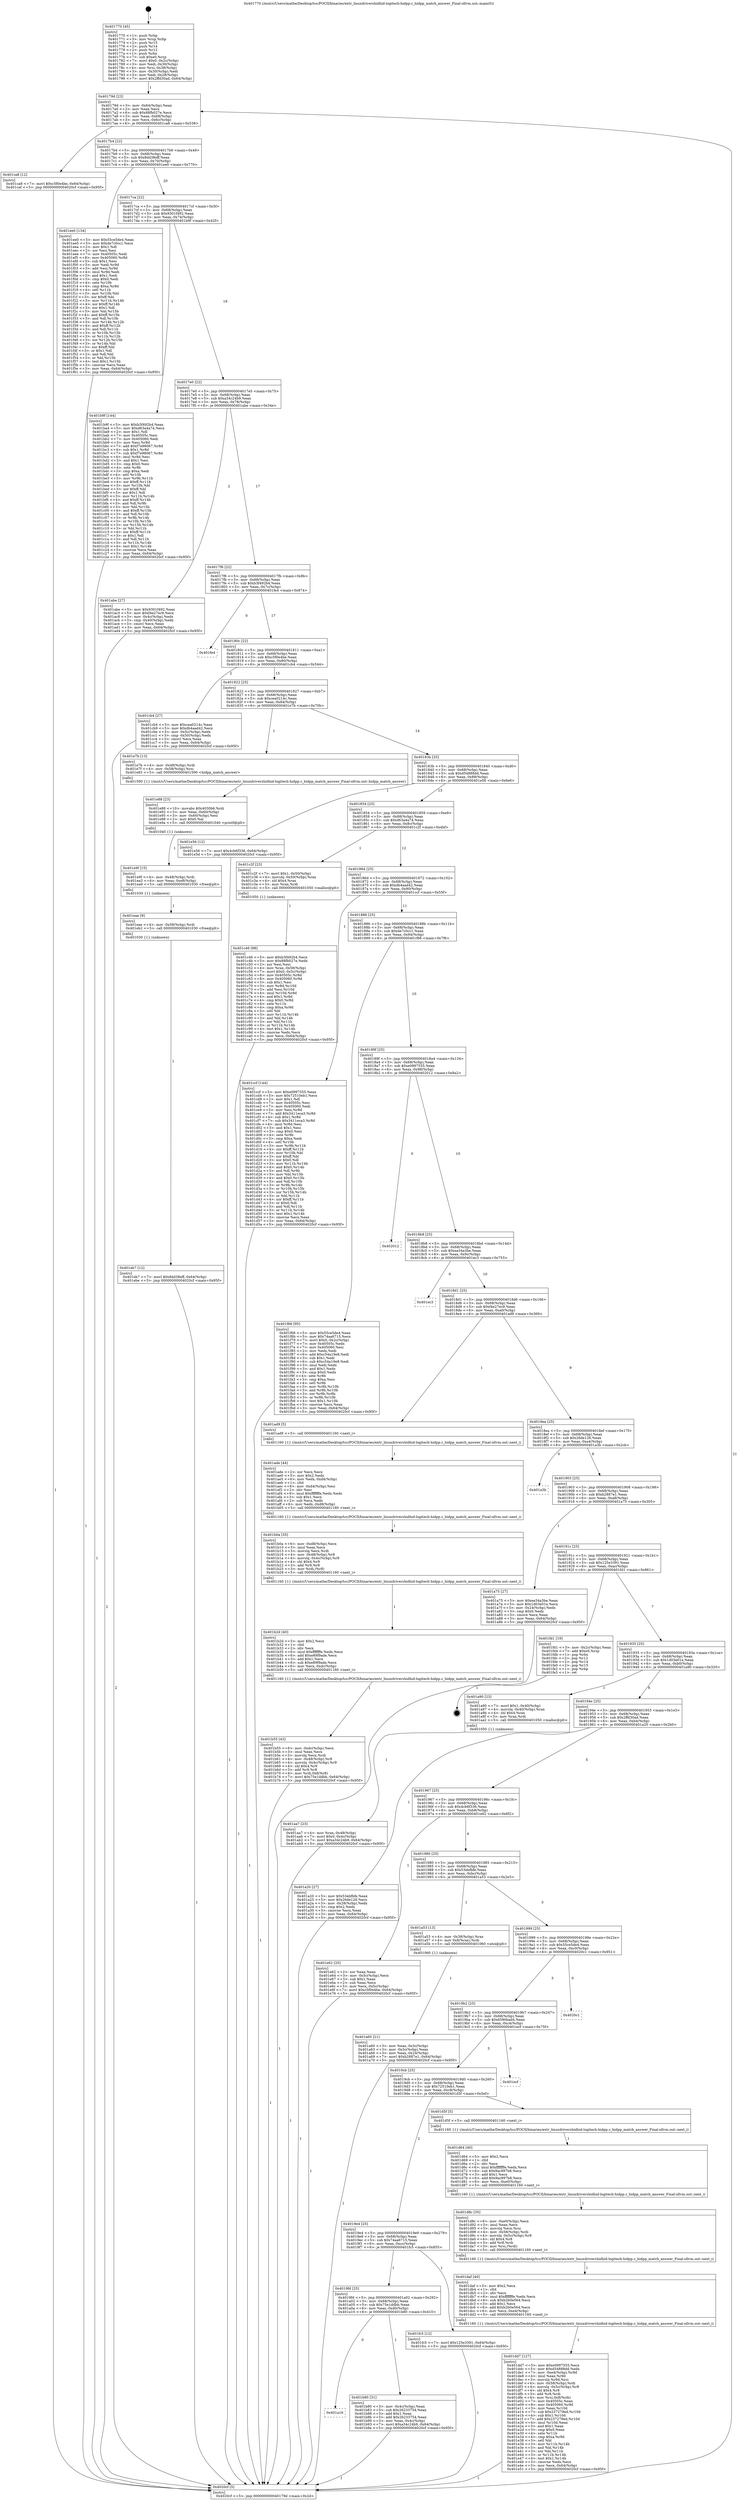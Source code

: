 digraph "0x401770" {
  label = "0x401770 (/mnt/c/Users/mathe/Desktop/tcc/POCII/binaries/extr_linuxdrivershidhid-logitech-hidpp.c_hidpp_match_answer_Final-ollvm.out::main(0))"
  labelloc = "t"
  node[shape=record]

  Entry [label="",width=0.3,height=0.3,shape=circle,fillcolor=black,style=filled]
  "0x40179d" [label="{
     0x40179d [23]\l
     | [instrs]\l
     &nbsp;&nbsp;0x40179d \<+3\>: mov -0x64(%rbp),%eax\l
     &nbsp;&nbsp;0x4017a0 \<+2\>: mov %eax,%ecx\l
     &nbsp;&nbsp;0x4017a2 \<+6\>: sub $0x88fb027e,%ecx\l
     &nbsp;&nbsp;0x4017a8 \<+3\>: mov %eax,-0x68(%rbp)\l
     &nbsp;&nbsp;0x4017ab \<+3\>: mov %ecx,-0x6c(%rbp)\l
     &nbsp;&nbsp;0x4017ae \<+6\>: je 0000000000401ca8 \<main+0x538\>\l
  }"]
  "0x401ca8" [label="{
     0x401ca8 [12]\l
     | [instrs]\l
     &nbsp;&nbsp;0x401ca8 \<+7\>: movl $0xc5f0e4be,-0x64(%rbp)\l
     &nbsp;&nbsp;0x401caf \<+5\>: jmp 00000000004020cf \<main+0x95f\>\l
  }"]
  "0x4017b4" [label="{
     0x4017b4 [22]\l
     | [instrs]\l
     &nbsp;&nbsp;0x4017b4 \<+5\>: jmp 00000000004017b9 \<main+0x49\>\l
     &nbsp;&nbsp;0x4017b9 \<+3\>: mov -0x68(%rbp),%eax\l
     &nbsp;&nbsp;0x4017bc \<+5\>: sub $0x8dd38eff,%eax\l
     &nbsp;&nbsp;0x4017c1 \<+3\>: mov %eax,-0x70(%rbp)\l
     &nbsp;&nbsp;0x4017c4 \<+6\>: je 0000000000401ee0 \<main+0x770\>\l
  }"]
  Exit [label="",width=0.3,height=0.3,shape=circle,fillcolor=black,style=filled,peripheries=2]
  "0x401ee0" [label="{
     0x401ee0 [134]\l
     | [instrs]\l
     &nbsp;&nbsp;0x401ee0 \<+5\>: mov $0x55ce5de4,%eax\l
     &nbsp;&nbsp;0x401ee5 \<+5\>: mov $0xde7c0cc1,%ecx\l
     &nbsp;&nbsp;0x401eea \<+2\>: mov $0x1,%dl\l
     &nbsp;&nbsp;0x401eec \<+2\>: xor %esi,%esi\l
     &nbsp;&nbsp;0x401eee \<+7\>: mov 0x40505c,%edi\l
     &nbsp;&nbsp;0x401ef5 \<+8\>: mov 0x405060,%r8d\l
     &nbsp;&nbsp;0x401efd \<+3\>: sub $0x1,%esi\l
     &nbsp;&nbsp;0x401f00 \<+3\>: mov %edi,%r9d\l
     &nbsp;&nbsp;0x401f03 \<+3\>: add %esi,%r9d\l
     &nbsp;&nbsp;0x401f06 \<+4\>: imul %r9d,%edi\l
     &nbsp;&nbsp;0x401f0a \<+3\>: and $0x1,%edi\l
     &nbsp;&nbsp;0x401f0d \<+3\>: cmp $0x0,%edi\l
     &nbsp;&nbsp;0x401f10 \<+4\>: sete %r10b\l
     &nbsp;&nbsp;0x401f14 \<+4\>: cmp $0xa,%r8d\l
     &nbsp;&nbsp;0x401f18 \<+4\>: setl %r11b\l
     &nbsp;&nbsp;0x401f1c \<+3\>: mov %r10b,%bl\l
     &nbsp;&nbsp;0x401f1f \<+3\>: xor $0xff,%bl\l
     &nbsp;&nbsp;0x401f22 \<+3\>: mov %r11b,%r14b\l
     &nbsp;&nbsp;0x401f25 \<+4\>: xor $0xff,%r14b\l
     &nbsp;&nbsp;0x401f29 \<+3\>: xor $0x1,%dl\l
     &nbsp;&nbsp;0x401f2c \<+3\>: mov %bl,%r15b\l
     &nbsp;&nbsp;0x401f2f \<+4\>: and $0xff,%r15b\l
     &nbsp;&nbsp;0x401f33 \<+3\>: and %dl,%r10b\l
     &nbsp;&nbsp;0x401f36 \<+3\>: mov %r14b,%r12b\l
     &nbsp;&nbsp;0x401f39 \<+4\>: and $0xff,%r12b\l
     &nbsp;&nbsp;0x401f3d \<+3\>: and %dl,%r11b\l
     &nbsp;&nbsp;0x401f40 \<+3\>: or %r10b,%r15b\l
     &nbsp;&nbsp;0x401f43 \<+3\>: or %r11b,%r12b\l
     &nbsp;&nbsp;0x401f46 \<+3\>: xor %r12b,%r15b\l
     &nbsp;&nbsp;0x401f49 \<+3\>: or %r14b,%bl\l
     &nbsp;&nbsp;0x401f4c \<+3\>: xor $0xff,%bl\l
     &nbsp;&nbsp;0x401f4f \<+3\>: or $0x1,%dl\l
     &nbsp;&nbsp;0x401f52 \<+2\>: and %dl,%bl\l
     &nbsp;&nbsp;0x401f54 \<+3\>: or %bl,%r15b\l
     &nbsp;&nbsp;0x401f57 \<+4\>: test $0x1,%r15b\l
     &nbsp;&nbsp;0x401f5b \<+3\>: cmovne %ecx,%eax\l
     &nbsp;&nbsp;0x401f5e \<+3\>: mov %eax,-0x64(%rbp)\l
     &nbsp;&nbsp;0x401f61 \<+5\>: jmp 00000000004020cf \<main+0x95f\>\l
  }"]
  "0x4017ca" [label="{
     0x4017ca [22]\l
     | [instrs]\l
     &nbsp;&nbsp;0x4017ca \<+5\>: jmp 00000000004017cf \<main+0x5f\>\l
     &nbsp;&nbsp;0x4017cf \<+3\>: mov -0x68(%rbp),%eax\l
     &nbsp;&nbsp;0x4017d2 \<+5\>: sub $0x9301f492,%eax\l
     &nbsp;&nbsp;0x4017d7 \<+3\>: mov %eax,-0x74(%rbp)\l
     &nbsp;&nbsp;0x4017da \<+6\>: je 0000000000401b9f \<main+0x42f\>\l
  }"]
  "0x401eb7" [label="{
     0x401eb7 [12]\l
     | [instrs]\l
     &nbsp;&nbsp;0x401eb7 \<+7\>: movl $0x8dd38eff,-0x64(%rbp)\l
     &nbsp;&nbsp;0x401ebe \<+5\>: jmp 00000000004020cf \<main+0x95f\>\l
  }"]
  "0x401b9f" [label="{
     0x401b9f [144]\l
     | [instrs]\l
     &nbsp;&nbsp;0x401b9f \<+5\>: mov $0xb3f492b4,%eax\l
     &nbsp;&nbsp;0x401ba4 \<+5\>: mov $0xd63a4a74,%ecx\l
     &nbsp;&nbsp;0x401ba9 \<+2\>: mov $0x1,%dl\l
     &nbsp;&nbsp;0x401bab \<+7\>: mov 0x40505c,%esi\l
     &nbsp;&nbsp;0x401bb2 \<+7\>: mov 0x405060,%edi\l
     &nbsp;&nbsp;0x401bb9 \<+3\>: mov %esi,%r8d\l
     &nbsp;&nbsp;0x401bbc \<+7\>: add $0xf7e98067,%r8d\l
     &nbsp;&nbsp;0x401bc3 \<+4\>: sub $0x1,%r8d\l
     &nbsp;&nbsp;0x401bc7 \<+7\>: sub $0xf7e98067,%r8d\l
     &nbsp;&nbsp;0x401bce \<+4\>: imul %r8d,%esi\l
     &nbsp;&nbsp;0x401bd2 \<+3\>: and $0x1,%esi\l
     &nbsp;&nbsp;0x401bd5 \<+3\>: cmp $0x0,%esi\l
     &nbsp;&nbsp;0x401bd8 \<+4\>: sete %r9b\l
     &nbsp;&nbsp;0x401bdc \<+3\>: cmp $0xa,%edi\l
     &nbsp;&nbsp;0x401bdf \<+4\>: setl %r10b\l
     &nbsp;&nbsp;0x401be3 \<+3\>: mov %r9b,%r11b\l
     &nbsp;&nbsp;0x401be6 \<+4\>: xor $0xff,%r11b\l
     &nbsp;&nbsp;0x401bea \<+3\>: mov %r10b,%bl\l
     &nbsp;&nbsp;0x401bed \<+3\>: xor $0xff,%bl\l
     &nbsp;&nbsp;0x401bf0 \<+3\>: xor $0x1,%dl\l
     &nbsp;&nbsp;0x401bf3 \<+3\>: mov %r11b,%r14b\l
     &nbsp;&nbsp;0x401bf6 \<+4\>: and $0xff,%r14b\l
     &nbsp;&nbsp;0x401bfa \<+3\>: and %dl,%r9b\l
     &nbsp;&nbsp;0x401bfd \<+3\>: mov %bl,%r15b\l
     &nbsp;&nbsp;0x401c00 \<+4\>: and $0xff,%r15b\l
     &nbsp;&nbsp;0x401c04 \<+3\>: and %dl,%r10b\l
     &nbsp;&nbsp;0x401c07 \<+3\>: or %r9b,%r14b\l
     &nbsp;&nbsp;0x401c0a \<+3\>: or %r10b,%r15b\l
     &nbsp;&nbsp;0x401c0d \<+3\>: xor %r15b,%r14b\l
     &nbsp;&nbsp;0x401c10 \<+3\>: or %bl,%r11b\l
     &nbsp;&nbsp;0x401c13 \<+4\>: xor $0xff,%r11b\l
     &nbsp;&nbsp;0x401c17 \<+3\>: or $0x1,%dl\l
     &nbsp;&nbsp;0x401c1a \<+3\>: and %dl,%r11b\l
     &nbsp;&nbsp;0x401c1d \<+3\>: or %r11b,%r14b\l
     &nbsp;&nbsp;0x401c20 \<+4\>: test $0x1,%r14b\l
     &nbsp;&nbsp;0x401c24 \<+3\>: cmovne %ecx,%eax\l
     &nbsp;&nbsp;0x401c27 \<+3\>: mov %eax,-0x64(%rbp)\l
     &nbsp;&nbsp;0x401c2a \<+5\>: jmp 00000000004020cf \<main+0x95f\>\l
  }"]
  "0x4017e0" [label="{
     0x4017e0 [22]\l
     | [instrs]\l
     &nbsp;&nbsp;0x4017e0 \<+5\>: jmp 00000000004017e5 \<main+0x75\>\l
     &nbsp;&nbsp;0x4017e5 \<+3\>: mov -0x68(%rbp),%eax\l
     &nbsp;&nbsp;0x4017e8 \<+5\>: sub $0xa34c24b9,%eax\l
     &nbsp;&nbsp;0x4017ed \<+3\>: mov %eax,-0x78(%rbp)\l
     &nbsp;&nbsp;0x4017f0 \<+6\>: je 0000000000401abe \<main+0x34e\>\l
  }"]
  "0x401eae" [label="{
     0x401eae [9]\l
     | [instrs]\l
     &nbsp;&nbsp;0x401eae \<+4\>: mov -0x58(%rbp),%rdi\l
     &nbsp;&nbsp;0x401eb2 \<+5\>: call 0000000000401030 \<free@plt\>\l
     | [calls]\l
     &nbsp;&nbsp;0x401030 \{1\} (unknown)\l
  }"]
  "0x401abe" [label="{
     0x401abe [27]\l
     | [instrs]\l
     &nbsp;&nbsp;0x401abe \<+5\>: mov $0x9301f492,%eax\l
     &nbsp;&nbsp;0x401ac3 \<+5\>: mov $0xf4e27ec9,%ecx\l
     &nbsp;&nbsp;0x401ac8 \<+3\>: mov -0x4c(%rbp),%edx\l
     &nbsp;&nbsp;0x401acb \<+3\>: cmp -0x40(%rbp),%edx\l
     &nbsp;&nbsp;0x401ace \<+3\>: cmovl %ecx,%eax\l
     &nbsp;&nbsp;0x401ad1 \<+3\>: mov %eax,-0x64(%rbp)\l
     &nbsp;&nbsp;0x401ad4 \<+5\>: jmp 00000000004020cf \<main+0x95f\>\l
  }"]
  "0x4017f6" [label="{
     0x4017f6 [22]\l
     | [instrs]\l
     &nbsp;&nbsp;0x4017f6 \<+5\>: jmp 00000000004017fb \<main+0x8b\>\l
     &nbsp;&nbsp;0x4017fb \<+3\>: mov -0x68(%rbp),%eax\l
     &nbsp;&nbsp;0x4017fe \<+5\>: sub $0xb3f492b4,%eax\l
     &nbsp;&nbsp;0x401803 \<+3\>: mov %eax,-0x7c(%rbp)\l
     &nbsp;&nbsp;0x401806 \<+6\>: je 0000000000401fe4 \<main+0x874\>\l
  }"]
  "0x401e9f" [label="{
     0x401e9f [15]\l
     | [instrs]\l
     &nbsp;&nbsp;0x401e9f \<+4\>: mov -0x48(%rbp),%rdi\l
     &nbsp;&nbsp;0x401ea3 \<+6\>: mov %eax,-0xe8(%rbp)\l
     &nbsp;&nbsp;0x401ea9 \<+5\>: call 0000000000401030 \<free@plt\>\l
     | [calls]\l
     &nbsp;&nbsp;0x401030 \{1\} (unknown)\l
  }"]
  "0x401fe4" [label="{
     0x401fe4\l
  }", style=dashed]
  "0x40180c" [label="{
     0x40180c [22]\l
     | [instrs]\l
     &nbsp;&nbsp;0x40180c \<+5\>: jmp 0000000000401811 \<main+0xa1\>\l
     &nbsp;&nbsp;0x401811 \<+3\>: mov -0x68(%rbp),%eax\l
     &nbsp;&nbsp;0x401814 \<+5\>: sub $0xc5f0e4be,%eax\l
     &nbsp;&nbsp;0x401819 \<+3\>: mov %eax,-0x80(%rbp)\l
     &nbsp;&nbsp;0x40181c \<+6\>: je 0000000000401cb4 \<main+0x544\>\l
  }"]
  "0x401e88" [label="{
     0x401e88 [23]\l
     | [instrs]\l
     &nbsp;&nbsp;0x401e88 \<+10\>: movabs $0x4030b6,%rdi\l
     &nbsp;&nbsp;0x401e92 \<+3\>: mov %eax,-0x60(%rbp)\l
     &nbsp;&nbsp;0x401e95 \<+3\>: mov -0x60(%rbp),%esi\l
     &nbsp;&nbsp;0x401e98 \<+2\>: mov $0x0,%al\l
     &nbsp;&nbsp;0x401e9a \<+5\>: call 0000000000401040 \<printf@plt\>\l
     | [calls]\l
     &nbsp;&nbsp;0x401040 \{1\} (unknown)\l
  }"]
  "0x401cb4" [label="{
     0x401cb4 [27]\l
     | [instrs]\l
     &nbsp;&nbsp;0x401cb4 \<+5\>: mov $0xcea0214c,%eax\l
     &nbsp;&nbsp;0x401cb9 \<+5\>: mov $0xdb4aad42,%ecx\l
     &nbsp;&nbsp;0x401cbe \<+3\>: mov -0x5c(%rbp),%edx\l
     &nbsp;&nbsp;0x401cc1 \<+3\>: cmp -0x50(%rbp),%edx\l
     &nbsp;&nbsp;0x401cc4 \<+3\>: cmovl %ecx,%eax\l
     &nbsp;&nbsp;0x401cc7 \<+3\>: mov %eax,-0x64(%rbp)\l
     &nbsp;&nbsp;0x401cca \<+5\>: jmp 00000000004020cf \<main+0x95f\>\l
  }"]
  "0x401822" [label="{
     0x401822 [25]\l
     | [instrs]\l
     &nbsp;&nbsp;0x401822 \<+5\>: jmp 0000000000401827 \<main+0xb7\>\l
     &nbsp;&nbsp;0x401827 \<+3\>: mov -0x68(%rbp),%eax\l
     &nbsp;&nbsp;0x40182a \<+5\>: sub $0xcea0214c,%eax\l
     &nbsp;&nbsp;0x40182f \<+6\>: mov %eax,-0x84(%rbp)\l
     &nbsp;&nbsp;0x401835 \<+6\>: je 0000000000401e7b \<main+0x70b\>\l
  }"]
  "0x401dd7" [label="{
     0x401dd7 [127]\l
     | [instrs]\l
     &nbsp;&nbsp;0x401dd7 \<+5\>: mov $0xe0997555,%ecx\l
     &nbsp;&nbsp;0x401ddc \<+5\>: mov $0xd54888dd,%edx\l
     &nbsp;&nbsp;0x401de1 \<+7\>: mov -0xe4(%rbp),%r9d\l
     &nbsp;&nbsp;0x401de8 \<+4\>: imul %eax,%r9d\l
     &nbsp;&nbsp;0x401dec \<+3\>: movslq %r9d,%rsi\l
     &nbsp;&nbsp;0x401def \<+4\>: mov -0x58(%rbp),%rdi\l
     &nbsp;&nbsp;0x401df3 \<+4\>: movslq -0x5c(%rbp),%r8\l
     &nbsp;&nbsp;0x401df7 \<+4\>: shl $0x4,%r8\l
     &nbsp;&nbsp;0x401dfb \<+3\>: add %r8,%rdi\l
     &nbsp;&nbsp;0x401dfe \<+4\>: mov %rsi,0x8(%rdi)\l
     &nbsp;&nbsp;0x401e02 \<+7\>: mov 0x40505c,%eax\l
     &nbsp;&nbsp;0x401e09 \<+8\>: mov 0x405060,%r9d\l
     &nbsp;&nbsp;0x401e11 \<+3\>: mov %eax,%r10d\l
     &nbsp;&nbsp;0x401e14 \<+7\>: sub $0x237279ed,%r10d\l
     &nbsp;&nbsp;0x401e1b \<+4\>: sub $0x1,%r10d\l
     &nbsp;&nbsp;0x401e1f \<+7\>: add $0x237279ed,%r10d\l
     &nbsp;&nbsp;0x401e26 \<+4\>: imul %r10d,%eax\l
     &nbsp;&nbsp;0x401e2a \<+3\>: and $0x1,%eax\l
     &nbsp;&nbsp;0x401e2d \<+3\>: cmp $0x0,%eax\l
     &nbsp;&nbsp;0x401e30 \<+4\>: sete %r11b\l
     &nbsp;&nbsp;0x401e34 \<+4\>: cmp $0xa,%r9d\l
     &nbsp;&nbsp;0x401e38 \<+3\>: setl %bl\l
     &nbsp;&nbsp;0x401e3b \<+3\>: mov %r11b,%r14b\l
     &nbsp;&nbsp;0x401e3e \<+3\>: and %bl,%r14b\l
     &nbsp;&nbsp;0x401e41 \<+3\>: xor %bl,%r11b\l
     &nbsp;&nbsp;0x401e44 \<+3\>: or %r11b,%r14b\l
     &nbsp;&nbsp;0x401e47 \<+4\>: test $0x1,%r14b\l
     &nbsp;&nbsp;0x401e4b \<+3\>: cmovne %edx,%ecx\l
     &nbsp;&nbsp;0x401e4e \<+3\>: mov %ecx,-0x64(%rbp)\l
     &nbsp;&nbsp;0x401e51 \<+5\>: jmp 00000000004020cf \<main+0x95f\>\l
  }"]
  "0x401e7b" [label="{
     0x401e7b [13]\l
     | [instrs]\l
     &nbsp;&nbsp;0x401e7b \<+4\>: mov -0x48(%rbp),%rdi\l
     &nbsp;&nbsp;0x401e7f \<+4\>: mov -0x58(%rbp),%rsi\l
     &nbsp;&nbsp;0x401e83 \<+5\>: call 0000000000401590 \<hidpp_match_answer\>\l
     | [calls]\l
     &nbsp;&nbsp;0x401590 \{1\} (/mnt/c/Users/mathe/Desktop/tcc/POCII/binaries/extr_linuxdrivershidhid-logitech-hidpp.c_hidpp_match_answer_Final-ollvm.out::hidpp_match_answer)\l
  }"]
  "0x40183b" [label="{
     0x40183b [25]\l
     | [instrs]\l
     &nbsp;&nbsp;0x40183b \<+5\>: jmp 0000000000401840 \<main+0xd0\>\l
     &nbsp;&nbsp;0x401840 \<+3\>: mov -0x68(%rbp),%eax\l
     &nbsp;&nbsp;0x401843 \<+5\>: sub $0xd54888dd,%eax\l
     &nbsp;&nbsp;0x401848 \<+6\>: mov %eax,-0x88(%rbp)\l
     &nbsp;&nbsp;0x40184e \<+6\>: je 0000000000401e56 \<main+0x6e6\>\l
  }"]
  "0x401daf" [label="{
     0x401daf [40]\l
     | [instrs]\l
     &nbsp;&nbsp;0x401daf \<+5\>: mov $0x2,%ecx\l
     &nbsp;&nbsp;0x401db4 \<+1\>: cltd\l
     &nbsp;&nbsp;0x401db5 \<+2\>: idiv %ecx\l
     &nbsp;&nbsp;0x401db7 \<+6\>: imul $0xfffffffe,%edx,%ecx\l
     &nbsp;&nbsp;0x401dbd \<+6\>: sub $0xb2b0e564,%ecx\l
     &nbsp;&nbsp;0x401dc3 \<+3\>: add $0x1,%ecx\l
     &nbsp;&nbsp;0x401dc6 \<+6\>: add $0xb2b0e564,%ecx\l
     &nbsp;&nbsp;0x401dcc \<+6\>: mov %ecx,-0xe4(%rbp)\l
     &nbsp;&nbsp;0x401dd2 \<+5\>: call 0000000000401160 \<next_i\>\l
     | [calls]\l
     &nbsp;&nbsp;0x401160 \{1\} (/mnt/c/Users/mathe/Desktop/tcc/POCII/binaries/extr_linuxdrivershidhid-logitech-hidpp.c_hidpp_match_answer_Final-ollvm.out::next_i)\l
  }"]
  "0x401e56" [label="{
     0x401e56 [12]\l
     | [instrs]\l
     &nbsp;&nbsp;0x401e56 \<+7\>: movl $0x4cb6f336,-0x64(%rbp)\l
     &nbsp;&nbsp;0x401e5d \<+5\>: jmp 00000000004020cf \<main+0x95f\>\l
  }"]
  "0x401854" [label="{
     0x401854 [25]\l
     | [instrs]\l
     &nbsp;&nbsp;0x401854 \<+5\>: jmp 0000000000401859 \<main+0xe9\>\l
     &nbsp;&nbsp;0x401859 \<+3\>: mov -0x68(%rbp),%eax\l
     &nbsp;&nbsp;0x40185c \<+5\>: sub $0xd63a4a74,%eax\l
     &nbsp;&nbsp;0x401861 \<+6\>: mov %eax,-0x8c(%rbp)\l
     &nbsp;&nbsp;0x401867 \<+6\>: je 0000000000401c2f \<main+0x4bf\>\l
  }"]
  "0x401d8c" [label="{
     0x401d8c [35]\l
     | [instrs]\l
     &nbsp;&nbsp;0x401d8c \<+6\>: mov -0xe0(%rbp),%ecx\l
     &nbsp;&nbsp;0x401d92 \<+3\>: imul %eax,%ecx\l
     &nbsp;&nbsp;0x401d95 \<+3\>: movslq %ecx,%rsi\l
     &nbsp;&nbsp;0x401d98 \<+4\>: mov -0x58(%rbp),%rdi\l
     &nbsp;&nbsp;0x401d9c \<+4\>: movslq -0x5c(%rbp),%r8\l
     &nbsp;&nbsp;0x401da0 \<+4\>: shl $0x4,%r8\l
     &nbsp;&nbsp;0x401da4 \<+3\>: add %r8,%rdi\l
     &nbsp;&nbsp;0x401da7 \<+3\>: mov %rsi,(%rdi)\l
     &nbsp;&nbsp;0x401daa \<+5\>: call 0000000000401160 \<next_i\>\l
     | [calls]\l
     &nbsp;&nbsp;0x401160 \{1\} (/mnt/c/Users/mathe/Desktop/tcc/POCII/binaries/extr_linuxdrivershidhid-logitech-hidpp.c_hidpp_match_answer_Final-ollvm.out::next_i)\l
  }"]
  "0x401c2f" [label="{
     0x401c2f [23]\l
     | [instrs]\l
     &nbsp;&nbsp;0x401c2f \<+7\>: movl $0x1,-0x50(%rbp)\l
     &nbsp;&nbsp;0x401c36 \<+4\>: movslq -0x50(%rbp),%rax\l
     &nbsp;&nbsp;0x401c3a \<+4\>: shl $0x4,%rax\l
     &nbsp;&nbsp;0x401c3e \<+3\>: mov %rax,%rdi\l
     &nbsp;&nbsp;0x401c41 \<+5\>: call 0000000000401050 \<malloc@plt\>\l
     | [calls]\l
     &nbsp;&nbsp;0x401050 \{1\} (unknown)\l
  }"]
  "0x40186d" [label="{
     0x40186d [25]\l
     | [instrs]\l
     &nbsp;&nbsp;0x40186d \<+5\>: jmp 0000000000401872 \<main+0x102\>\l
     &nbsp;&nbsp;0x401872 \<+3\>: mov -0x68(%rbp),%eax\l
     &nbsp;&nbsp;0x401875 \<+5\>: sub $0xdb4aad42,%eax\l
     &nbsp;&nbsp;0x40187a \<+6\>: mov %eax,-0x90(%rbp)\l
     &nbsp;&nbsp;0x401880 \<+6\>: je 0000000000401ccf \<main+0x55f\>\l
  }"]
  "0x401d64" [label="{
     0x401d64 [40]\l
     | [instrs]\l
     &nbsp;&nbsp;0x401d64 \<+5\>: mov $0x2,%ecx\l
     &nbsp;&nbsp;0x401d69 \<+1\>: cltd\l
     &nbsp;&nbsp;0x401d6a \<+2\>: idiv %ecx\l
     &nbsp;&nbsp;0x401d6c \<+6\>: imul $0xfffffffe,%edx,%ecx\l
     &nbsp;&nbsp;0x401d72 \<+6\>: sub $0x9ac997b8,%ecx\l
     &nbsp;&nbsp;0x401d78 \<+3\>: add $0x1,%ecx\l
     &nbsp;&nbsp;0x401d7b \<+6\>: add $0x9ac997b8,%ecx\l
     &nbsp;&nbsp;0x401d81 \<+6\>: mov %ecx,-0xe0(%rbp)\l
     &nbsp;&nbsp;0x401d87 \<+5\>: call 0000000000401160 \<next_i\>\l
     | [calls]\l
     &nbsp;&nbsp;0x401160 \{1\} (/mnt/c/Users/mathe/Desktop/tcc/POCII/binaries/extr_linuxdrivershidhid-logitech-hidpp.c_hidpp_match_answer_Final-ollvm.out::next_i)\l
  }"]
  "0x401ccf" [label="{
     0x401ccf [144]\l
     | [instrs]\l
     &nbsp;&nbsp;0x401ccf \<+5\>: mov $0xe0997555,%eax\l
     &nbsp;&nbsp;0x401cd4 \<+5\>: mov $0x72510eb1,%ecx\l
     &nbsp;&nbsp;0x401cd9 \<+2\>: mov $0x1,%dl\l
     &nbsp;&nbsp;0x401cdb \<+7\>: mov 0x40505c,%esi\l
     &nbsp;&nbsp;0x401ce2 \<+7\>: mov 0x405060,%edi\l
     &nbsp;&nbsp;0x401ce9 \<+3\>: mov %esi,%r8d\l
     &nbsp;&nbsp;0x401cec \<+7\>: add $0x3411eca3,%r8d\l
     &nbsp;&nbsp;0x401cf3 \<+4\>: sub $0x1,%r8d\l
     &nbsp;&nbsp;0x401cf7 \<+7\>: sub $0x3411eca3,%r8d\l
     &nbsp;&nbsp;0x401cfe \<+4\>: imul %r8d,%esi\l
     &nbsp;&nbsp;0x401d02 \<+3\>: and $0x1,%esi\l
     &nbsp;&nbsp;0x401d05 \<+3\>: cmp $0x0,%esi\l
     &nbsp;&nbsp;0x401d08 \<+4\>: sete %r9b\l
     &nbsp;&nbsp;0x401d0c \<+3\>: cmp $0xa,%edi\l
     &nbsp;&nbsp;0x401d0f \<+4\>: setl %r10b\l
     &nbsp;&nbsp;0x401d13 \<+3\>: mov %r9b,%r11b\l
     &nbsp;&nbsp;0x401d16 \<+4\>: xor $0xff,%r11b\l
     &nbsp;&nbsp;0x401d1a \<+3\>: mov %r10b,%bl\l
     &nbsp;&nbsp;0x401d1d \<+3\>: xor $0xff,%bl\l
     &nbsp;&nbsp;0x401d20 \<+3\>: xor $0x0,%dl\l
     &nbsp;&nbsp;0x401d23 \<+3\>: mov %r11b,%r14b\l
     &nbsp;&nbsp;0x401d26 \<+4\>: and $0x0,%r14b\l
     &nbsp;&nbsp;0x401d2a \<+3\>: and %dl,%r9b\l
     &nbsp;&nbsp;0x401d2d \<+3\>: mov %bl,%r15b\l
     &nbsp;&nbsp;0x401d30 \<+4\>: and $0x0,%r15b\l
     &nbsp;&nbsp;0x401d34 \<+3\>: and %dl,%r10b\l
     &nbsp;&nbsp;0x401d37 \<+3\>: or %r9b,%r14b\l
     &nbsp;&nbsp;0x401d3a \<+3\>: or %r10b,%r15b\l
     &nbsp;&nbsp;0x401d3d \<+3\>: xor %r15b,%r14b\l
     &nbsp;&nbsp;0x401d40 \<+3\>: or %bl,%r11b\l
     &nbsp;&nbsp;0x401d43 \<+4\>: xor $0xff,%r11b\l
     &nbsp;&nbsp;0x401d47 \<+3\>: or $0x0,%dl\l
     &nbsp;&nbsp;0x401d4a \<+3\>: and %dl,%r11b\l
     &nbsp;&nbsp;0x401d4d \<+3\>: or %r11b,%r14b\l
     &nbsp;&nbsp;0x401d50 \<+4\>: test $0x1,%r14b\l
     &nbsp;&nbsp;0x401d54 \<+3\>: cmovne %ecx,%eax\l
     &nbsp;&nbsp;0x401d57 \<+3\>: mov %eax,-0x64(%rbp)\l
     &nbsp;&nbsp;0x401d5a \<+5\>: jmp 00000000004020cf \<main+0x95f\>\l
  }"]
  "0x401886" [label="{
     0x401886 [25]\l
     | [instrs]\l
     &nbsp;&nbsp;0x401886 \<+5\>: jmp 000000000040188b \<main+0x11b\>\l
     &nbsp;&nbsp;0x40188b \<+3\>: mov -0x68(%rbp),%eax\l
     &nbsp;&nbsp;0x40188e \<+5\>: sub $0xde7c0cc1,%eax\l
     &nbsp;&nbsp;0x401893 \<+6\>: mov %eax,-0x94(%rbp)\l
     &nbsp;&nbsp;0x401899 \<+6\>: je 0000000000401f66 \<main+0x7f6\>\l
  }"]
  "0x401c46" [label="{
     0x401c46 [98]\l
     | [instrs]\l
     &nbsp;&nbsp;0x401c46 \<+5\>: mov $0xb3f492b4,%ecx\l
     &nbsp;&nbsp;0x401c4b \<+5\>: mov $0x88fb027e,%edx\l
     &nbsp;&nbsp;0x401c50 \<+2\>: xor %esi,%esi\l
     &nbsp;&nbsp;0x401c52 \<+4\>: mov %rax,-0x58(%rbp)\l
     &nbsp;&nbsp;0x401c56 \<+7\>: movl $0x0,-0x5c(%rbp)\l
     &nbsp;&nbsp;0x401c5d \<+8\>: mov 0x40505c,%r8d\l
     &nbsp;&nbsp;0x401c65 \<+8\>: mov 0x405060,%r9d\l
     &nbsp;&nbsp;0x401c6d \<+3\>: sub $0x1,%esi\l
     &nbsp;&nbsp;0x401c70 \<+3\>: mov %r8d,%r10d\l
     &nbsp;&nbsp;0x401c73 \<+3\>: add %esi,%r10d\l
     &nbsp;&nbsp;0x401c76 \<+4\>: imul %r10d,%r8d\l
     &nbsp;&nbsp;0x401c7a \<+4\>: and $0x1,%r8d\l
     &nbsp;&nbsp;0x401c7e \<+4\>: cmp $0x0,%r8d\l
     &nbsp;&nbsp;0x401c82 \<+4\>: sete %r11b\l
     &nbsp;&nbsp;0x401c86 \<+4\>: cmp $0xa,%r9d\l
     &nbsp;&nbsp;0x401c8a \<+3\>: setl %bl\l
     &nbsp;&nbsp;0x401c8d \<+3\>: mov %r11b,%r14b\l
     &nbsp;&nbsp;0x401c90 \<+3\>: and %bl,%r14b\l
     &nbsp;&nbsp;0x401c93 \<+3\>: xor %bl,%r11b\l
     &nbsp;&nbsp;0x401c96 \<+3\>: or %r11b,%r14b\l
     &nbsp;&nbsp;0x401c99 \<+4\>: test $0x1,%r14b\l
     &nbsp;&nbsp;0x401c9d \<+3\>: cmovne %edx,%ecx\l
     &nbsp;&nbsp;0x401ca0 \<+3\>: mov %ecx,-0x64(%rbp)\l
     &nbsp;&nbsp;0x401ca3 \<+5\>: jmp 00000000004020cf \<main+0x95f\>\l
  }"]
  "0x401f66" [label="{
     0x401f66 [95]\l
     | [instrs]\l
     &nbsp;&nbsp;0x401f66 \<+5\>: mov $0x55ce5de4,%eax\l
     &nbsp;&nbsp;0x401f6b \<+5\>: mov $0x74aa6715,%ecx\l
     &nbsp;&nbsp;0x401f70 \<+7\>: movl $0x0,-0x2c(%rbp)\l
     &nbsp;&nbsp;0x401f77 \<+7\>: mov 0x40505c,%edx\l
     &nbsp;&nbsp;0x401f7e \<+7\>: mov 0x405060,%esi\l
     &nbsp;&nbsp;0x401f85 \<+2\>: mov %edx,%edi\l
     &nbsp;&nbsp;0x401f87 \<+6\>: add $0xc54a19e8,%edi\l
     &nbsp;&nbsp;0x401f8d \<+3\>: sub $0x1,%edi\l
     &nbsp;&nbsp;0x401f90 \<+6\>: sub $0xc54a19e8,%edi\l
     &nbsp;&nbsp;0x401f96 \<+3\>: imul %edi,%edx\l
     &nbsp;&nbsp;0x401f99 \<+3\>: and $0x1,%edx\l
     &nbsp;&nbsp;0x401f9c \<+3\>: cmp $0x0,%edx\l
     &nbsp;&nbsp;0x401f9f \<+4\>: sete %r8b\l
     &nbsp;&nbsp;0x401fa3 \<+3\>: cmp $0xa,%esi\l
     &nbsp;&nbsp;0x401fa6 \<+4\>: setl %r9b\l
     &nbsp;&nbsp;0x401faa \<+3\>: mov %r8b,%r10b\l
     &nbsp;&nbsp;0x401fad \<+3\>: and %r9b,%r10b\l
     &nbsp;&nbsp;0x401fb0 \<+3\>: xor %r9b,%r8b\l
     &nbsp;&nbsp;0x401fb3 \<+3\>: or %r8b,%r10b\l
     &nbsp;&nbsp;0x401fb6 \<+4\>: test $0x1,%r10b\l
     &nbsp;&nbsp;0x401fba \<+3\>: cmovne %ecx,%eax\l
     &nbsp;&nbsp;0x401fbd \<+3\>: mov %eax,-0x64(%rbp)\l
     &nbsp;&nbsp;0x401fc0 \<+5\>: jmp 00000000004020cf \<main+0x95f\>\l
  }"]
  "0x40189f" [label="{
     0x40189f [25]\l
     | [instrs]\l
     &nbsp;&nbsp;0x40189f \<+5\>: jmp 00000000004018a4 \<main+0x134\>\l
     &nbsp;&nbsp;0x4018a4 \<+3\>: mov -0x68(%rbp),%eax\l
     &nbsp;&nbsp;0x4018a7 \<+5\>: sub $0xe0997555,%eax\l
     &nbsp;&nbsp;0x4018ac \<+6\>: mov %eax,-0x98(%rbp)\l
     &nbsp;&nbsp;0x4018b2 \<+6\>: je 0000000000402012 \<main+0x8a2\>\l
  }"]
  "0x401a16" [label="{
     0x401a16\l
  }", style=dashed]
  "0x402012" [label="{
     0x402012\l
  }", style=dashed]
  "0x4018b8" [label="{
     0x4018b8 [25]\l
     | [instrs]\l
     &nbsp;&nbsp;0x4018b8 \<+5\>: jmp 00000000004018bd \<main+0x14d\>\l
     &nbsp;&nbsp;0x4018bd \<+3\>: mov -0x68(%rbp),%eax\l
     &nbsp;&nbsp;0x4018c0 \<+5\>: sub $0xea34a3be,%eax\l
     &nbsp;&nbsp;0x4018c5 \<+6\>: mov %eax,-0x9c(%rbp)\l
     &nbsp;&nbsp;0x4018cb \<+6\>: je 0000000000401ec3 \<main+0x753\>\l
  }"]
  "0x401b80" [label="{
     0x401b80 [31]\l
     | [instrs]\l
     &nbsp;&nbsp;0x401b80 \<+3\>: mov -0x4c(%rbp),%eax\l
     &nbsp;&nbsp;0x401b83 \<+5\>: sub $0x26233754,%eax\l
     &nbsp;&nbsp;0x401b88 \<+3\>: add $0x1,%eax\l
     &nbsp;&nbsp;0x401b8b \<+5\>: add $0x26233754,%eax\l
     &nbsp;&nbsp;0x401b90 \<+3\>: mov %eax,-0x4c(%rbp)\l
     &nbsp;&nbsp;0x401b93 \<+7\>: movl $0xa34c24b9,-0x64(%rbp)\l
     &nbsp;&nbsp;0x401b9a \<+5\>: jmp 00000000004020cf \<main+0x95f\>\l
  }"]
  "0x401ec3" [label="{
     0x401ec3\l
  }", style=dashed]
  "0x4018d1" [label="{
     0x4018d1 [25]\l
     | [instrs]\l
     &nbsp;&nbsp;0x4018d1 \<+5\>: jmp 00000000004018d6 \<main+0x166\>\l
     &nbsp;&nbsp;0x4018d6 \<+3\>: mov -0x68(%rbp),%eax\l
     &nbsp;&nbsp;0x4018d9 \<+5\>: sub $0xf4e27ec9,%eax\l
     &nbsp;&nbsp;0x4018de \<+6\>: mov %eax,-0xa0(%rbp)\l
     &nbsp;&nbsp;0x4018e4 \<+6\>: je 0000000000401ad9 \<main+0x369\>\l
  }"]
  "0x4019fd" [label="{
     0x4019fd [25]\l
     | [instrs]\l
     &nbsp;&nbsp;0x4019fd \<+5\>: jmp 0000000000401a02 \<main+0x292\>\l
     &nbsp;&nbsp;0x401a02 \<+3\>: mov -0x68(%rbp),%eax\l
     &nbsp;&nbsp;0x401a05 \<+5\>: sub $0x75e1ddbb,%eax\l
     &nbsp;&nbsp;0x401a0a \<+6\>: mov %eax,-0xd0(%rbp)\l
     &nbsp;&nbsp;0x401a10 \<+6\>: je 0000000000401b80 \<main+0x410\>\l
  }"]
  "0x401ad9" [label="{
     0x401ad9 [5]\l
     | [instrs]\l
     &nbsp;&nbsp;0x401ad9 \<+5\>: call 0000000000401160 \<next_i\>\l
     | [calls]\l
     &nbsp;&nbsp;0x401160 \{1\} (/mnt/c/Users/mathe/Desktop/tcc/POCII/binaries/extr_linuxdrivershidhid-logitech-hidpp.c_hidpp_match_answer_Final-ollvm.out::next_i)\l
  }"]
  "0x4018ea" [label="{
     0x4018ea [25]\l
     | [instrs]\l
     &nbsp;&nbsp;0x4018ea \<+5\>: jmp 00000000004018ef \<main+0x17f\>\l
     &nbsp;&nbsp;0x4018ef \<+3\>: mov -0x68(%rbp),%eax\l
     &nbsp;&nbsp;0x4018f2 \<+5\>: sub $0x26de126,%eax\l
     &nbsp;&nbsp;0x4018f7 \<+6\>: mov %eax,-0xa4(%rbp)\l
     &nbsp;&nbsp;0x4018fd \<+6\>: je 0000000000401a3b \<main+0x2cb\>\l
  }"]
  "0x401fc5" [label="{
     0x401fc5 [12]\l
     | [instrs]\l
     &nbsp;&nbsp;0x401fc5 \<+7\>: movl $0x125e3391,-0x64(%rbp)\l
     &nbsp;&nbsp;0x401fcc \<+5\>: jmp 00000000004020cf \<main+0x95f\>\l
  }"]
  "0x401a3b" [label="{
     0x401a3b\l
  }", style=dashed]
  "0x401903" [label="{
     0x401903 [25]\l
     | [instrs]\l
     &nbsp;&nbsp;0x401903 \<+5\>: jmp 0000000000401908 \<main+0x198\>\l
     &nbsp;&nbsp;0x401908 \<+3\>: mov -0x68(%rbp),%eax\l
     &nbsp;&nbsp;0x40190b \<+5\>: sub $0xb2887e1,%eax\l
     &nbsp;&nbsp;0x401910 \<+6\>: mov %eax,-0xa8(%rbp)\l
     &nbsp;&nbsp;0x401916 \<+6\>: je 0000000000401a75 \<main+0x305\>\l
  }"]
  "0x4019e4" [label="{
     0x4019e4 [25]\l
     | [instrs]\l
     &nbsp;&nbsp;0x4019e4 \<+5\>: jmp 00000000004019e9 \<main+0x279\>\l
     &nbsp;&nbsp;0x4019e9 \<+3\>: mov -0x68(%rbp),%eax\l
     &nbsp;&nbsp;0x4019ec \<+5\>: sub $0x74aa6715,%eax\l
     &nbsp;&nbsp;0x4019f1 \<+6\>: mov %eax,-0xcc(%rbp)\l
     &nbsp;&nbsp;0x4019f7 \<+6\>: je 0000000000401fc5 \<main+0x855\>\l
  }"]
  "0x401a75" [label="{
     0x401a75 [27]\l
     | [instrs]\l
     &nbsp;&nbsp;0x401a75 \<+5\>: mov $0xea34a3be,%eax\l
     &nbsp;&nbsp;0x401a7a \<+5\>: mov $0x1d03e01e,%ecx\l
     &nbsp;&nbsp;0x401a7f \<+3\>: mov -0x24(%rbp),%edx\l
     &nbsp;&nbsp;0x401a82 \<+3\>: cmp $0x0,%edx\l
     &nbsp;&nbsp;0x401a85 \<+3\>: cmove %ecx,%eax\l
     &nbsp;&nbsp;0x401a88 \<+3\>: mov %eax,-0x64(%rbp)\l
     &nbsp;&nbsp;0x401a8b \<+5\>: jmp 00000000004020cf \<main+0x95f\>\l
  }"]
  "0x40191c" [label="{
     0x40191c [25]\l
     | [instrs]\l
     &nbsp;&nbsp;0x40191c \<+5\>: jmp 0000000000401921 \<main+0x1b1\>\l
     &nbsp;&nbsp;0x401921 \<+3\>: mov -0x68(%rbp),%eax\l
     &nbsp;&nbsp;0x401924 \<+5\>: sub $0x125e3391,%eax\l
     &nbsp;&nbsp;0x401929 \<+6\>: mov %eax,-0xac(%rbp)\l
     &nbsp;&nbsp;0x40192f \<+6\>: je 0000000000401fd1 \<main+0x861\>\l
  }"]
  "0x401d5f" [label="{
     0x401d5f [5]\l
     | [instrs]\l
     &nbsp;&nbsp;0x401d5f \<+5\>: call 0000000000401160 \<next_i\>\l
     | [calls]\l
     &nbsp;&nbsp;0x401160 \{1\} (/mnt/c/Users/mathe/Desktop/tcc/POCII/binaries/extr_linuxdrivershidhid-logitech-hidpp.c_hidpp_match_answer_Final-ollvm.out::next_i)\l
  }"]
  "0x401fd1" [label="{
     0x401fd1 [19]\l
     | [instrs]\l
     &nbsp;&nbsp;0x401fd1 \<+3\>: mov -0x2c(%rbp),%eax\l
     &nbsp;&nbsp;0x401fd4 \<+7\>: add $0xe0,%rsp\l
     &nbsp;&nbsp;0x401fdb \<+1\>: pop %rbx\l
     &nbsp;&nbsp;0x401fdc \<+2\>: pop %r12\l
     &nbsp;&nbsp;0x401fde \<+2\>: pop %r14\l
     &nbsp;&nbsp;0x401fe0 \<+2\>: pop %r15\l
     &nbsp;&nbsp;0x401fe2 \<+1\>: pop %rbp\l
     &nbsp;&nbsp;0x401fe3 \<+1\>: ret\l
  }"]
  "0x401935" [label="{
     0x401935 [25]\l
     | [instrs]\l
     &nbsp;&nbsp;0x401935 \<+5\>: jmp 000000000040193a \<main+0x1ca\>\l
     &nbsp;&nbsp;0x40193a \<+3\>: mov -0x68(%rbp),%eax\l
     &nbsp;&nbsp;0x40193d \<+5\>: sub $0x1d03e01e,%eax\l
     &nbsp;&nbsp;0x401942 \<+6\>: mov %eax,-0xb0(%rbp)\l
     &nbsp;&nbsp;0x401948 \<+6\>: je 0000000000401a90 \<main+0x320\>\l
  }"]
  "0x4019cb" [label="{
     0x4019cb [25]\l
     | [instrs]\l
     &nbsp;&nbsp;0x4019cb \<+5\>: jmp 00000000004019d0 \<main+0x260\>\l
     &nbsp;&nbsp;0x4019d0 \<+3\>: mov -0x68(%rbp),%eax\l
     &nbsp;&nbsp;0x4019d3 \<+5\>: sub $0x72510eb1,%eax\l
     &nbsp;&nbsp;0x4019d8 \<+6\>: mov %eax,-0xc8(%rbp)\l
     &nbsp;&nbsp;0x4019de \<+6\>: je 0000000000401d5f \<main+0x5ef\>\l
  }"]
  "0x401a90" [label="{
     0x401a90 [23]\l
     | [instrs]\l
     &nbsp;&nbsp;0x401a90 \<+7\>: movl $0x1,-0x40(%rbp)\l
     &nbsp;&nbsp;0x401a97 \<+4\>: movslq -0x40(%rbp),%rax\l
     &nbsp;&nbsp;0x401a9b \<+4\>: shl $0x4,%rax\l
     &nbsp;&nbsp;0x401a9f \<+3\>: mov %rax,%rdi\l
     &nbsp;&nbsp;0x401aa2 \<+5\>: call 0000000000401050 \<malloc@plt\>\l
     | [calls]\l
     &nbsp;&nbsp;0x401050 \{1\} (unknown)\l
  }"]
  "0x40194e" [label="{
     0x40194e [25]\l
     | [instrs]\l
     &nbsp;&nbsp;0x40194e \<+5\>: jmp 0000000000401953 \<main+0x1e3\>\l
     &nbsp;&nbsp;0x401953 \<+3\>: mov -0x68(%rbp),%eax\l
     &nbsp;&nbsp;0x401956 \<+5\>: sub $0x2ffd30ad,%eax\l
     &nbsp;&nbsp;0x40195b \<+6\>: mov %eax,-0xb4(%rbp)\l
     &nbsp;&nbsp;0x401961 \<+6\>: je 0000000000401a20 \<main+0x2b0\>\l
  }"]
  "0x401ecf" [label="{
     0x401ecf\l
  }", style=dashed]
  "0x401a20" [label="{
     0x401a20 [27]\l
     | [instrs]\l
     &nbsp;&nbsp;0x401a20 \<+5\>: mov $0x53ebfbfe,%eax\l
     &nbsp;&nbsp;0x401a25 \<+5\>: mov $0x26de126,%ecx\l
     &nbsp;&nbsp;0x401a2a \<+3\>: mov -0x28(%rbp),%edx\l
     &nbsp;&nbsp;0x401a2d \<+3\>: cmp $0x2,%edx\l
     &nbsp;&nbsp;0x401a30 \<+3\>: cmovne %ecx,%eax\l
     &nbsp;&nbsp;0x401a33 \<+3\>: mov %eax,-0x64(%rbp)\l
     &nbsp;&nbsp;0x401a36 \<+5\>: jmp 00000000004020cf \<main+0x95f\>\l
  }"]
  "0x401967" [label="{
     0x401967 [25]\l
     | [instrs]\l
     &nbsp;&nbsp;0x401967 \<+5\>: jmp 000000000040196c \<main+0x1fc\>\l
     &nbsp;&nbsp;0x40196c \<+3\>: mov -0x68(%rbp),%eax\l
     &nbsp;&nbsp;0x40196f \<+5\>: sub $0x4cb6f336,%eax\l
     &nbsp;&nbsp;0x401974 \<+6\>: mov %eax,-0xb8(%rbp)\l
     &nbsp;&nbsp;0x40197a \<+6\>: je 0000000000401e62 \<main+0x6f2\>\l
  }"]
  "0x4020cf" [label="{
     0x4020cf [5]\l
     | [instrs]\l
     &nbsp;&nbsp;0x4020cf \<+5\>: jmp 000000000040179d \<main+0x2d\>\l
  }"]
  "0x401770" [label="{
     0x401770 [45]\l
     | [instrs]\l
     &nbsp;&nbsp;0x401770 \<+1\>: push %rbp\l
     &nbsp;&nbsp;0x401771 \<+3\>: mov %rsp,%rbp\l
     &nbsp;&nbsp;0x401774 \<+2\>: push %r15\l
     &nbsp;&nbsp;0x401776 \<+2\>: push %r14\l
     &nbsp;&nbsp;0x401778 \<+2\>: push %r12\l
     &nbsp;&nbsp;0x40177a \<+1\>: push %rbx\l
     &nbsp;&nbsp;0x40177b \<+7\>: sub $0xe0,%rsp\l
     &nbsp;&nbsp;0x401782 \<+7\>: movl $0x0,-0x2c(%rbp)\l
     &nbsp;&nbsp;0x401789 \<+3\>: mov %edi,-0x30(%rbp)\l
     &nbsp;&nbsp;0x40178c \<+4\>: mov %rsi,-0x38(%rbp)\l
     &nbsp;&nbsp;0x401790 \<+3\>: mov -0x30(%rbp),%edi\l
     &nbsp;&nbsp;0x401793 \<+3\>: mov %edi,-0x28(%rbp)\l
     &nbsp;&nbsp;0x401796 \<+7\>: movl $0x2ffd30ad,-0x64(%rbp)\l
  }"]
  "0x4019b2" [label="{
     0x4019b2 [25]\l
     | [instrs]\l
     &nbsp;&nbsp;0x4019b2 \<+5\>: jmp 00000000004019b7 \<main+0x247\>\l
     &nbsp;&nbsp;0x4019b7 \<+3\>: mov -0x68(%rbp),%eax\l
     &nbsp;&nbsp;0x4019ba \<+5\>: sub $0x6590bad4,%eax\l
     &nbsp;&nbsp;0x4019bf \<+6\>: mov %eax,-0xc4(%rbp)\l
     &nbsp;&nbsp;0x4019c5 \<+6\>: je 0000000000401ecf \<main+0x75f\>\l
  }"]
  "0x401e62" [label="{
     0x401e62 [25]\l
     | [instrs]\l
     &nbsp;&nbsp;0x401e62 \<+2\>: xor %eax,%eax\l
     &nbsp;&nbsp;0x401e64 \<+3\>: mov -0x5c(%rbp),%ecx\l
     &nbsp;&nbsp;0x401e67 \<+3\>: sub $0x1,%eax\l
     &nbsp;&nbsp;0x401e6a \<+2\>: sub %eax,%ecx\l
     &nbsp;&nbsp;0x401e6c \<+3\>: mov %ecx,-0x5c(%rbp)\l
     &nbsp;&nbsp;0x401e6f \<+7\>: movl $0xc5f0e4be,-0x64(%rbp)\l
     &nbsp;&nbsp;0x401e76 \<+5\>: jmp 00000000004020cf \<main+0x95f\>\l
  }"]
  "0x401980" [label="{
     0x401980 [25]\l
     | [instrs]\l
     &nbsp;&nbsp;0x401980 \<+5\>: jmp 0000000000401985 \<main+0x215\>\l
     &nbsp;&nbsp;0x401985 \<+3\>: mov -0x68(%rbp),%eax\l
     &nbsp;&nbsp;0x401988 \<+5\>: sub $0x53ebfbfe,%eax\l
     &nbsp;&nbsp;0x40198d \<+6\>: mov %eax,-0xbc(%rbp)\l
     &nbsp;&nbsp;0x401993 \<+6\>: je 0000000000401a53 \<main+0x2e3\>\l
  }"]
  "0x4020c1" [label="{
     0x4020c1\l
  }", style=dashed]
  "0x401a53" [label="{
     0x401a53 [13]\l
     | [instrs]\l
     &nbsp;&nbsp;0x401a53 \<+4\>: mov -0x38(%rbp),%rax\l
     &nbsp;&nbsp;0x401a57 \<+4\>: mov 0x8(%rax),%rdi\l
     &nbsp;&nbsp;0x401a5b \<+5\>: call 0000000000401060 \<atoi@plt\>\l
     | [calls]\l
     &nbsp;&nbsp;0x401060 \{1\} (unknown)\l
  }"]
  "0x401999" [label="{
     0x401999 [25]\l
     | [instrs]\l
     &nbsp;&nbsp;0x401999 \<+5\>: jmp 000000000040199e \<main+0x22e\>\l
     &nbsp;&nbsp;0x40199e \<+3\>: mov -0x68(%rbp),%eax\l
     &nbsp;&nbsp;0x4019a1 \<+5\>: sub $0x55ce5de4,%eax\l
     &nbsp;&nbsp;0x4019a6 \<+6\>: mov %eax,-0xc0(%rbp)\l
     &nbsp;&nbsp;0x4019ac \<+6\>: je 00000000004020c1 \<main+0x951\>\l
  }"]
  "0x401a60" [label="{
     0x401a60 [21]\l
     | [instrs]\l
     &nbsp;&nbsp;0x401a60 \<+3\>: mov %eax,-0x3c(%rbp)\l
     &nbsp;&nbsp;0x401a63 \<+3\>: mov -0x3c(%rbp),%eax\l
     &nbsp;&nbsp;0x401a66 \<+3\>: mov %eax,-0x24(%rbp)\l
     &nbsp;&nbsp;0x401a69 \<+7\>: movl $0xb2887e1,-0x64(%rbp)\l
     &nbsp;&nbsp;0x401a70 \<+5\>: jmp 00000000004020cf \<main+0x95f\>\l
  }"]
  "0x401aa7" [label="{
     0x401aa7 [23]\l
     | [instrs]\l
     &nbsp;&nbsp;0x401aa7 \<+4\>: mov %rax,-0x48(%rbp)\l
     &nbsp;&nbsp;0x401aab \<+7\>: movl $0x0,-0x4c(%rbp)\l
     &nbsp;&nbsp;0x401ab2 \<+7\>: movl $0xa34c24b9,-0x64(%rbp)\l
     &nbsp;&nbsp;0x401ab9 \<+5\>: jmp 00000000004020cf \<main+0x95f\>\l
  }"]
  "0x401ade" [label="{
     0x401ade [44]\l
     | [instrs]\l
     &nbsp;&nbsp;0x401ade \<+2\>: xor %ecx,%ecx\l
     &nbsp;&nbsp;0x401ae0 \<+5\>: mov $0x2,%edx\l
     &nbsp;&nbsp;0x401ae5 \<+6\>: mov %edx,-0xd4(%rbp)\l
     &nbsp;&nbsp;0x401aeb \<+1\>: cltd\l
     &nbsp;&nbsp;0x401aec \<+6\>: mov -0xd4(%rbp),%esi\l
     &nbsp;&nbsp;0x401af2 \<+2\>: idiv %esi\l
     &nbsp;&nbsp;0x401af4 \<+6\>: imul $0xfffffffe,%edx,%edx\l
     &nbsp;&nbsp;0x401afa \<+3\>: sub $0x1,%ecx\l
     &nbsp;&nbsp;0x401afd \<+2\>: sub %ecx,%edx\l
     &nbsp;&nbsp;0x401aff \<+6\>: mov %edx,-0xd8(%rbp)\l
     &nbsp;&nbsp;0x401b05 \<+5\>: call 0000000000401160 \<next_i\>\l
     | [calls]\l
     &nbsp;&nbsp;0x401160 \{1\} (/mnt/c/Users/mathe/Desktop/tcc/POCII/binaries/extr_linuxdrivershidhid-logitech-hidpp.c_hidpp_match_answer_Final-ollvm.out::next_i)\l
  }"]
  "0x401b0a" [label="{
     0x401b0a [35]\l
     | [instrs]\l
     &nbsp;&nbsp;0x401b0a \<+6\>: mov -0xd8(%rbp),%ecx\l
     &nbsp;&nbsp;0x401b10 \<+3\>: imul %eax,%ecx\l
     &nbsp;&nbsp;0x401b13 \<+3\>: movslq %ecx,%rdi\l
     &nbsp;&nbsp;0x401b16 \<+4\>: mov -0x48(%rbp),%r8\l
     &nbsp;&nbsp;0x401b1a \<+4\>: movslq -0x4c(%rbp),%r9\l
     &nbsp;&nbsp;0x401b1e \<+4\>: shl $0x4,%r9\l
     &nbsp;&nbsp;0x401b22 \<+3\>: add %r9,%r8\l
     &nbsp;&nbsp;0x401b25 \<+3\>: mov %rdi,(%r8)\l
     &nbsp;&nbsp;0x401b28 \<+5\>: call 0000000000401160 \<next_i\>\l
     | [calls]\l
     &nbsp;&nbsp;0x401160 \{1\} (/mnt/c/Users/mathe/Desktop/tcc/POCII/binaries/extr_linuxdrivershidhid-logitech-hidpp.c_hidpp_match_answer_Final-ollvm.out::next_i)\l
  }"]
  "0x401b2d" [label="{
     0x401b2d [40]\l
     | [instrs]\l
     &nbsp;&nbsp;0x401b2d \<+5\>: mov $0x2,%ecx\l
     &nbsp;&nbsp;0x401b32 \<+1\>: cltd\l
     &nbsp;&nbsp;0x401b33 \<+2\>: idiv %ecx\l
     &nbsp;&nbsp;0x401b35 \<+6\>: imul $0xfffffffe,%edx,%ecx\l
     &nbsp;&nbsp;0x401b3b \<+6\>: add $0xe89f9ade,%ecx\l
     &nbsp;&nbsp;0x401b41 \<+3\>: add $0x1,%ecx\l
     &nbsp;&nbsp;0x401b44 \<+6\>: sub $0xe89f9ade,%ecx\l
     &nbsp;&nbsp;0x401b4a \<+6\>: mov %ecx,-0xdc(%rbp)\l
     &nbsp;&nbsp;0x401b50 \<+5\>: call 0000000000401160 \<next_i\>\l
     | [calls]\l
     &nbsp;&nbsp;0x401160 \{1\} (/mnt/c/Users/mathe/Desktop/tcc/POCII/binaries/extr_linuxdrivershidhid-logitech-hidpp.c_hidpp_match_answer_Final-ollvm.out::next_i)\l
  }"]
  "0x401b55" [label="{
     0x401b55 [43]\l
     | [instrs]\l
     &nbsp;&nbsp;0x401b55 \<+6\>: mov -0xdc(%rbp),%ecx\l
     &nbsp;&nbsp;0x401b5b \<+3\>: imul %eax,%ecx\l
     &nbsp;&nbsp;0x401b5e \<+3\>: movslq %ecx,%rdi\l
     &nbsp;&nbsp;0x401b61 \<+4\>: mov -0x48(%rbp),%r8\l
     &nbsp;&nbsp;0x401b65 \<+4\>: movslq -0x4c(%rbp),%r9\l
     &nbsp;&nbsp;0x401b69 \<+4\>: shl $0x4,%r9\l
     &nbsp;&nbsp;0x401b6d \<+3\>: add %r9,%r8\l
     &nbsp;&nbsp;0x401b70 \<+4\>: mov %rdi,0x8(%r8)\l
     &nbsp;&nbsp;0x401b74 \<+7\>: movl $0x75e1ddbb,-0x64(%rbp)\l
     &nbsp;&nbsp;0x401b7b \<+5\>: jmp 00000000004020cf \<main+0x95f\>\l
  }"]
  Entry -> "0x401770" [label=" 1"]
  "0x40179d" -> "0x401ca8" [label=" 1"]
  "0x40179d" -> "0x4017b4" [label=" 21"]
  "0x401fd1" -> Exit [label=" 1"]
  "0x4017b4" -> "0x401ee0" [label=" 1"]
  "0x4017b4" -> "0x4017ca" [label=" 20"]
  "0x401fc5" -> "0x4020cf" [label=" 1"]
  "0x4017ca" -> "0x401b9f" [label=" 1"]
  "0x4017ca" -> "0x4017e0" [label=" 19"]
  "0x401f66" -> "0x4020cf" [label=" 1"]
  "0x4017e0" -> "0x401abe" [label=" 2"]
  "0x4017e0" -> "0x4017f6" [label=" 17"]
  "0x401ee0" -> "0x4020cf" [label=" 1"]
  "0x4017f6" -> "0x401fe4" [label=" 0"]
  "0x4017f6" -> "0x40180c" [label=" 17"]
  "0x401eb7" -> "0x4020cf" [label=" 1"]
  "0x40180c" -> "0x401cb4" [label=" 2"]
  "0x40180c" -> "0x401822" [label=" 15"]
  "0x401eae" -> "0x401eb7" [label=" 1"]
  "0x401822" -> "0x401e7b" [label=" 1"]
  "0x401822" -> "0x40183b" [label=" 14"]
  "0x401e9f" -> "0x401eae" [label=" 1"]
  "0x40183b" -> "0x401e56" [label=" 1"]
  "0x40183b" -> "0x401854" [label=" 13"]
  "0x401e88" -> "0x401e9f" [label=" 1"]
  "0x401854" -> "0x401c2f" [label=" 1"]
  "0x401854" -> "0x40186d" [label=" 12"]
  "0x401e7b" -> "0x401e88" [label=" 1"]
  "0x40186d" -> "0x401ccf" [label=" 1"]
  "0x40186d" -> "0x401886" [label=" 11"]
  "0x401e62" -> "0x4020cf" [label=" 1"]
  "0x401886" -> "0x401f66" [label=" 1"]
  "0x401886" -> "0x40189f" [label=" 10"]
  "0x401e56" -> "0x4020cf" [label=" 1"]
  "0x40189f" -> "0x402012" [label=" 0"]
  "0x40189f" -> "0x4018b8" [label=" 10"]
  "0x401dd7" -> "0x4020cf" [label=" 1"]
  "0x4018b8" -> "0x401ec3" [label=" 0"]
  "0x4018b8" -> "0x4018d1" [label=" 10"]
  "0x401daf" -> "0x401dd7" [label=" 1"]
  "0x4018d1" -> "0x401ad9" [label=" 1"]
  "0x4018d1" -> "0x4018ea" [label=" 9"]
  "0x401d64" -> "0x401d8c" [label=" 1"]
  "0x4018ea" -> "0x401a3b" [label=" 0"]
  "0x4018ea" -> "0x401903" [label=" 9"]
  "0x401d5f" -> "0x401d64" [label=" 1"]
  "0x401903" -> "0x401a75" [label=" 1"]
  "0x401903" -> "0x40191c" [label=" 8"]
  "0x401cb4" -> "0x4020cf" [label=" 2"]
  "0x40191c" -> "0x401fd1" [label=" 1"]
  "0x40191c" -> "0x401935" [label=" 7"]
  "0x401ca8" -> "0x4020cf" [label=" 1"]
  "0x401935" -> "0x401a90" [label=" 1"]
  "0x401935" -> "0x40194e" [label=" 6"]
  "0x401c2f" -> "0x401c46" [label=" 1"]
  "0x40194e" -> "0x401a20" [label=" 1"]
  "0x40194e" -> "0x401967" [label=" 5"]
  "0x401a20" -> "0x4020cf" [label=" 1"]
  "0x401770" -> "0x40179d" [label=" 1"]
  "0x4020cf" -> "0x40179d" [label=" 21"]
  "0x401b9f" -> "0x4020cf" [label=" 1"]
  "0x401967" -> "0x401e62" [label=" 1"]
  "0x401967" -> "0x401980" [label=" 4"]
  "0x4019fd" -> "0x401a16" [label=" 0"]
  "0x401980" -> "0x401a53" [label=" 1"]
  "0x401980" -> "0x401999" [label=" 3"]
  "0x401a53" -> "0x401a60" [label=" 1"]
  "0x401a60" -> "0x4020cf" [label=" 1"]
  "0x401a75" -> "0x4020cf" [label=" 1"]
  "0x401a90" -> "0x401aa7" [label=" 1"]
  "0x401aa7" -> "0x4020cf" [label=" 1"]
  "0x401abe" -> "0x4020cf" [label=" 2"]
  "0x401ad9" -> "0x401ade" [label=" 1"]
  "0x401ade" -> "0x401b0a" [label=" 1"]
  "0x401b0a" -> "0x401b2d" [label=" 1"]
  "0x401b2d" -> "0x401b55" [label=" 1"]
  "0x401b55" -> "0x4020cf" [label=" 1"]
  "0x4019fd" -> "0x401b80" [label=" 1"]
  "0x401999" -> "0x4020c1" [label=" 0"]
  "0x401999" -> "0x4019b2" [label=" 3"]
  "0x401b80" -> "0x4020cf" [label=" 1"]
  "0x4019b2" -> "0x401ecf" [label=" 0"]
  "0x4019b2" -> "0x4019cb" [label=" 3"]
  "0x401c46" -> "0x4020cf" [label=" 1"]
  "0x4019cb" -> "0x401d5f" [label=" 1"]
  "0x4019cb" -> "0x4019e4" [label=" 2"]
  "0x401ccf" -> "0x4020cf" [label=" 1"]
  "0x4019e4" -> "0x401fc5" [label=" 1"]
  "0x4019e4" -> "0x4019fd" [label=" 1"]
  "0x401d8c" -> "0x401daf" [label=" 1"]
}
